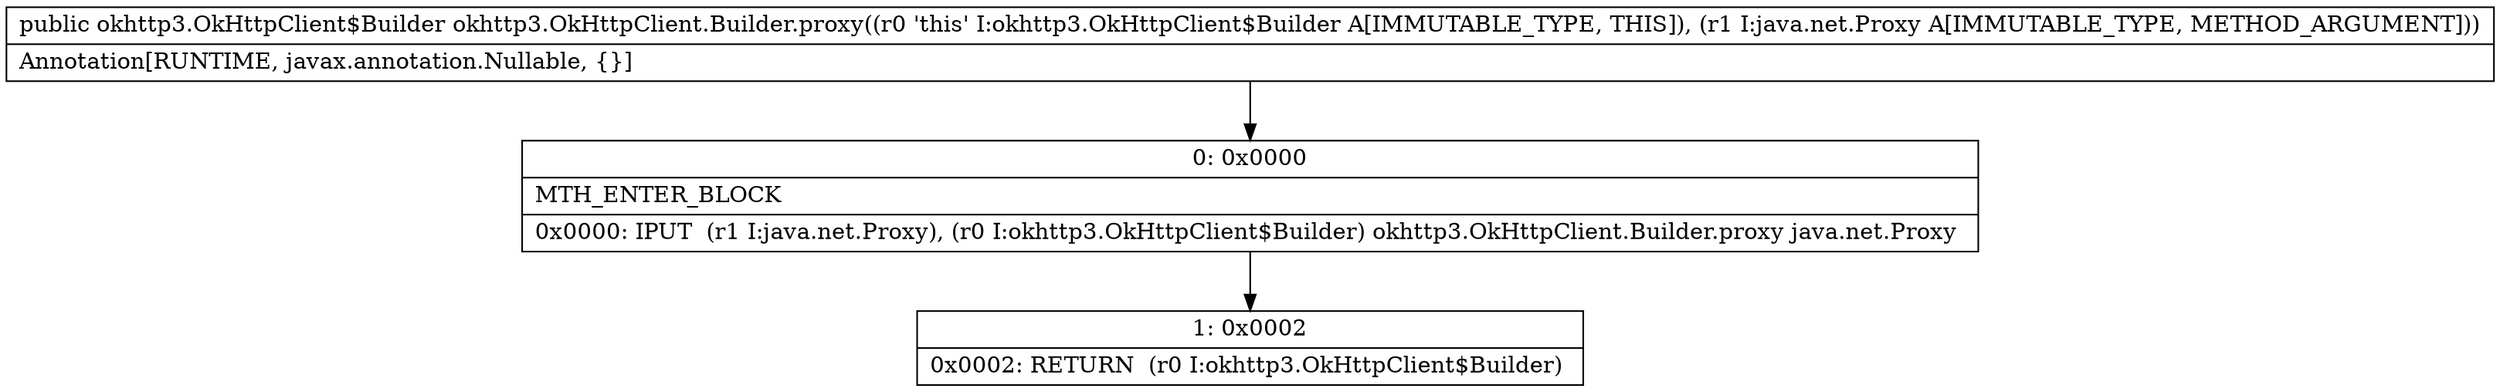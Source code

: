 digraph "CFG forokhttp3.OkHttpClient.Builder.proxy(Ljava\/net\/Proxy;)Lokhttp3\/OkHttpClient$Builder;" {
Node_0 [shape=record,label="{0\:\ 0x0000|MTH_ENTER_BLOCK\l|0x0000: IPUT  (r1 I:java.net.Proxy), (r0 I:okhttp3.OkHttpClient$Builder) okhttp3.OkHttpClient.Builder.proxy java.net.Proxy \l}"];
Node_1 [shape=record,label="{1\:\ 0x0002|0x0002: RETURN  (r0 I:okhttp3.OkHttpClient$Builder) \l}"];
MethodNode[shape=record,label="{public okhttp3.OkHttpClient$Builder okhttp3.OkHttpClient.Builder.proxy((r0 'this' I:okhttp3.OkHttpClient$Builder A[IMMUTABLE_TYPE, THIS]), (r1 I:java.net.Proxy A[IMMUTABLE_TYPE, METHOD_ARGUMENT]))  | Annotation[RUNTIME, javax.annotation.Nullable, \{\}]\l}"];
MethodNode -> Node_0;
Node_0 -> Node_1;
}

